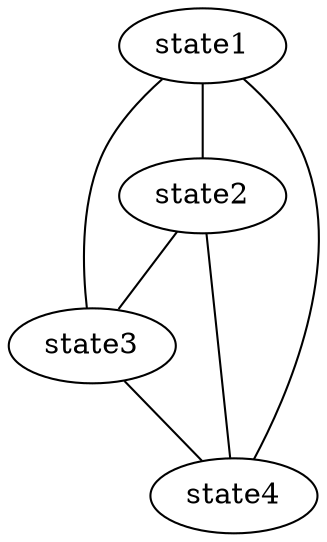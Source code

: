 graph {
	state1 -- state2
	state1 -- state3
	state1 -- state4
	state2 -- state3
	state2 -- state4
	state3 -- state4
}
